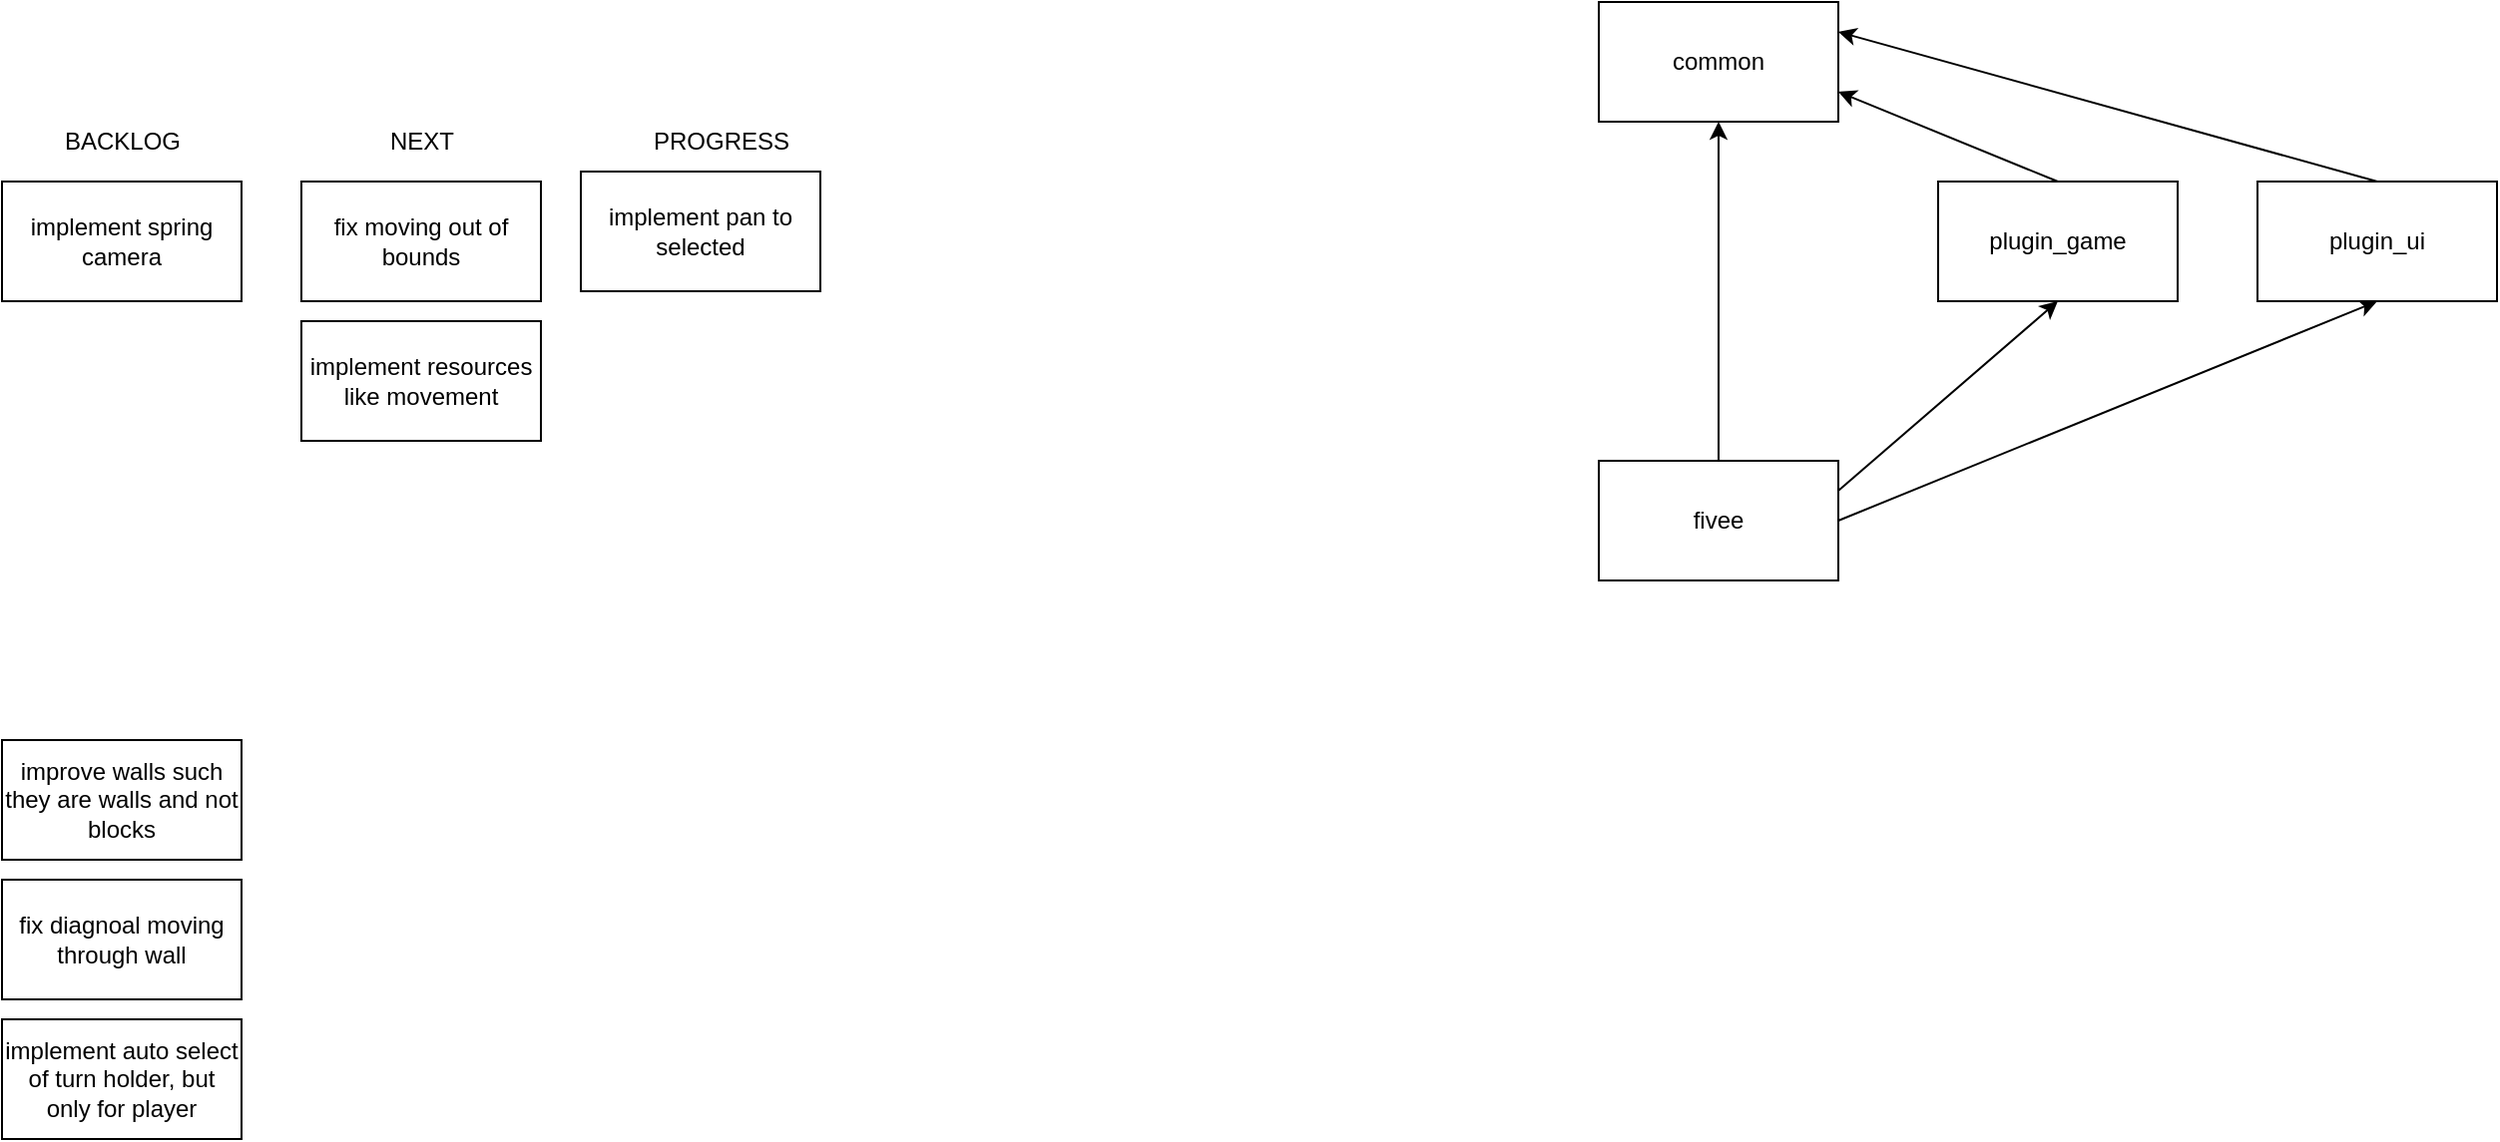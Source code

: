 <mxfile>
    <diagram id="fbY-3la6N2TdW8390JJk" name="Page-1">
        <mxGraphModel dx="2620" dy="899" grid="1" gridSize="10" guides="1" tooltips="1" connect="1" arrows="1" fold="1" page="1" pageScale="1" pageWidth="850" pageHeight="1100" math="0" shadow="0">
            <root>
                <mxCell id="0"/>
                <mxCell id="1" parent="0"/>
                <mxCell id="4" style="edgeStyle=none;html=1;exitX=0.5;exitY=0;exitDx=0;exitDy=0;" parent="1" source="2" target="3" edge="1">
                    <mxGeometry relative="1" as="geometry"/>
                </mxCell>
                <mxCell id="6" style="edgeStyle=none;html=1;exitX=1;exitY=0.25;exitDx=0;exitDy=0;entryX=0.5;entryY=1;entryDx=0;entryDy=0;" parent="1" source="2" target="5" edge="1">
                    <mxGeometry relative="1" as="geometry"/>
                </mxCell>
                <mxCell id="22" style="edgeStyle=none;html=1;exitX=1;exitY=0.5;exitDx=0;exitDy=0;entryX=0.5;entryY=1;entryDx=0;entryDy=0;" parent="1" source="2" target="21" edge="1">
                    <mxGeometry relative="1" as="geometry"/>
                </mxCell>
                <mxCell id="2" value="fivee" style="rounded=0;whiteSpace=wrap;html=1;" parent="1" vertex="1">
                    <mxGeometry x="380" y="430" width="120" height="60" as="geometry"/>
                </mxCell>
                <mxCell id="3" value="common" style="rounded=0;whiteSpace=wrap;html=1;" parent="1" vertex="1">
                    <mxGeometry x="380" y="200" width="120" height="60" as="geometry"/>
                </mxCell>
                <mxCell id="7" style="edgeStyle=none;html=1;exitX=0.5;exitY=0;exitDx=0;exitDy=0;entryX=1;entryY=0.75;entryDx=0;entryDy=0;" parent="1" source="5" target="3" edge="1">
                    <mxGeometry relative="1" as="geometry"/>
                </mxCell>
                <mxCell id="5" value="plugin_game" style="rounded=0;whiteSpace=wrap;html=1;" parent="1" vertex="1">
                    <mxGeometry x="550" y="290" width="120" height="60" as="geometry"/>
                </mxCell>
                <mxCell id="18" value="BACKLOG" style="text;html=1;align=center;verticalAlign=middle;resizable=0;points=[];autosize=1;strokeColor=none;fillColor=none;" parent="1" vertex="1">
                    <mxGeometry x="-400" y="255" width="80" height="30" as="geometry"/>
                </mxCell>
                <mxCell id="19" value="NEXT" style="text;html=1;align=center;verticalAlign=middle;resizable=0;points=[];autosize=1;strokeColor=none;fillColor=none;" parent="1" vertex="1">
                    <mxGeometry x="-240" y="255" width="60" height="30" as="geometry"/>
                </mxCell>
                <mxCell id="20" value="PROGRESS" style="text;html=1;align=center;verticalAlign=middle;resizable=0;points=[];autosize=1;strokeColor=none;fillColor=none;" parent="1" vertex="1">
                    <mxGeometry x="-105" y="255" width="90" height="30" as="geometry"/>
                </mxCell>
                <mxCell id="23" style="edgeStyle=none;html=1;exitX=0.5;exitY=0;exitDx=0;exitDy=0;entryX=1;entryY=0.25;entryDx=0;entryDy=0;" parent="1" source="21" target="3" edge="1">
                    <mxGeometry relative="1" as="geometry"/>
                </mxCell>
                <mxCell id="21" value="plugin_ui" style="rounded=0;whiteSpace=wrap;html=1;" parent="1" vertex="1">
                    <mxGeometry x="710" y="290" width="120" height="60" as="geometry"/>
                </mxCell>
                <mxCell id="33" value="implement spring camera" style="rounded=0;whiteSpace=wrap;html=1;" parent="1" vertex="1">
                    <mxGeometry x="-420" y="290" width="120" height="60" as="geometry"/>
                </mxCell>
                <mxCell id="36" value="implement resources like movement" style="rounded=0;whiteSpace=wrap;html=1;" parent="1" vertex="1">
                    <mxGeometry x="-270" y="360" width="120" height="60" as="geometry"/>
                </mxCell>
                <mxCell id="37" value="implement pan to selected" style="rounded=0;whiteSpace=wrap;html=1;" parent="1" vertex="1">
                    <mxGeometry x="-130" y="285" width="120" height="60" as="geometry"/>
                </mxCell>
                <mxCell id="38" value="improve walls such they are walls and not blocks" style="rounded=0;whiteSpace=wrap;html=1;" parent="1" vertex="1">
                    <mxGeometry x="-420" y="570" width="120" height="60" as="geometry"/>
                </mxCell>
                <mxCell id="39" value="fix diagnoal moving through wall" style="rounded=0;whiteSpace=wrap;html=1;" parent="1" vertex="1">
                    <mxGeometry x="-420" y="640" width="120" height="60" as="geometry"/>
                </mxCell>
                <mxCell id="42" value="implement auto select of turn holder, but only for player" style="rounded=0;whiteSpace=wrap;html=1;" parent="1" vertex="1">
                    <mxGeometry x="-420" y="710" width="120" height="60" as="geometry"/>
                </mxCell>
                <mxCell id="43" value="fix moving out of bounds" style="rounded=0;whiteSpace=wrap;html=1;" parent="1" vertex="1">
                    <mxGeometry x="-270" y="290" width="120" height="60" as="geometry"/>
                </mxCell>
            </root>
        </mxGraphModel>
    </diagram>
</mxfile>
